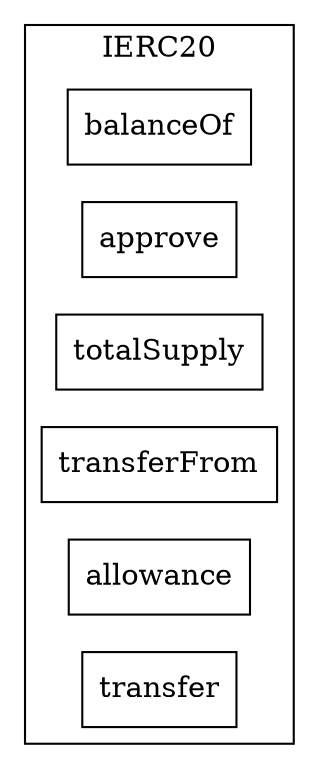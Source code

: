 strict digraph {
rankdir="LR"
node [shape=box]
subgraph cluster_453_IERC20 {
label = "IERC20"
"453_balanceOf" [label="balanceOf"]
"453_approve" [label="approve"]
"453_totalSupply" [label="totalSupply"]
"453_transferFrom" [label="transferFrom"]
"453_allowance" [label="allowance"]
"453_transfer" [label="transfer"]
}subgraph cluster_solidity {
label = "[Solidity]"
}
}